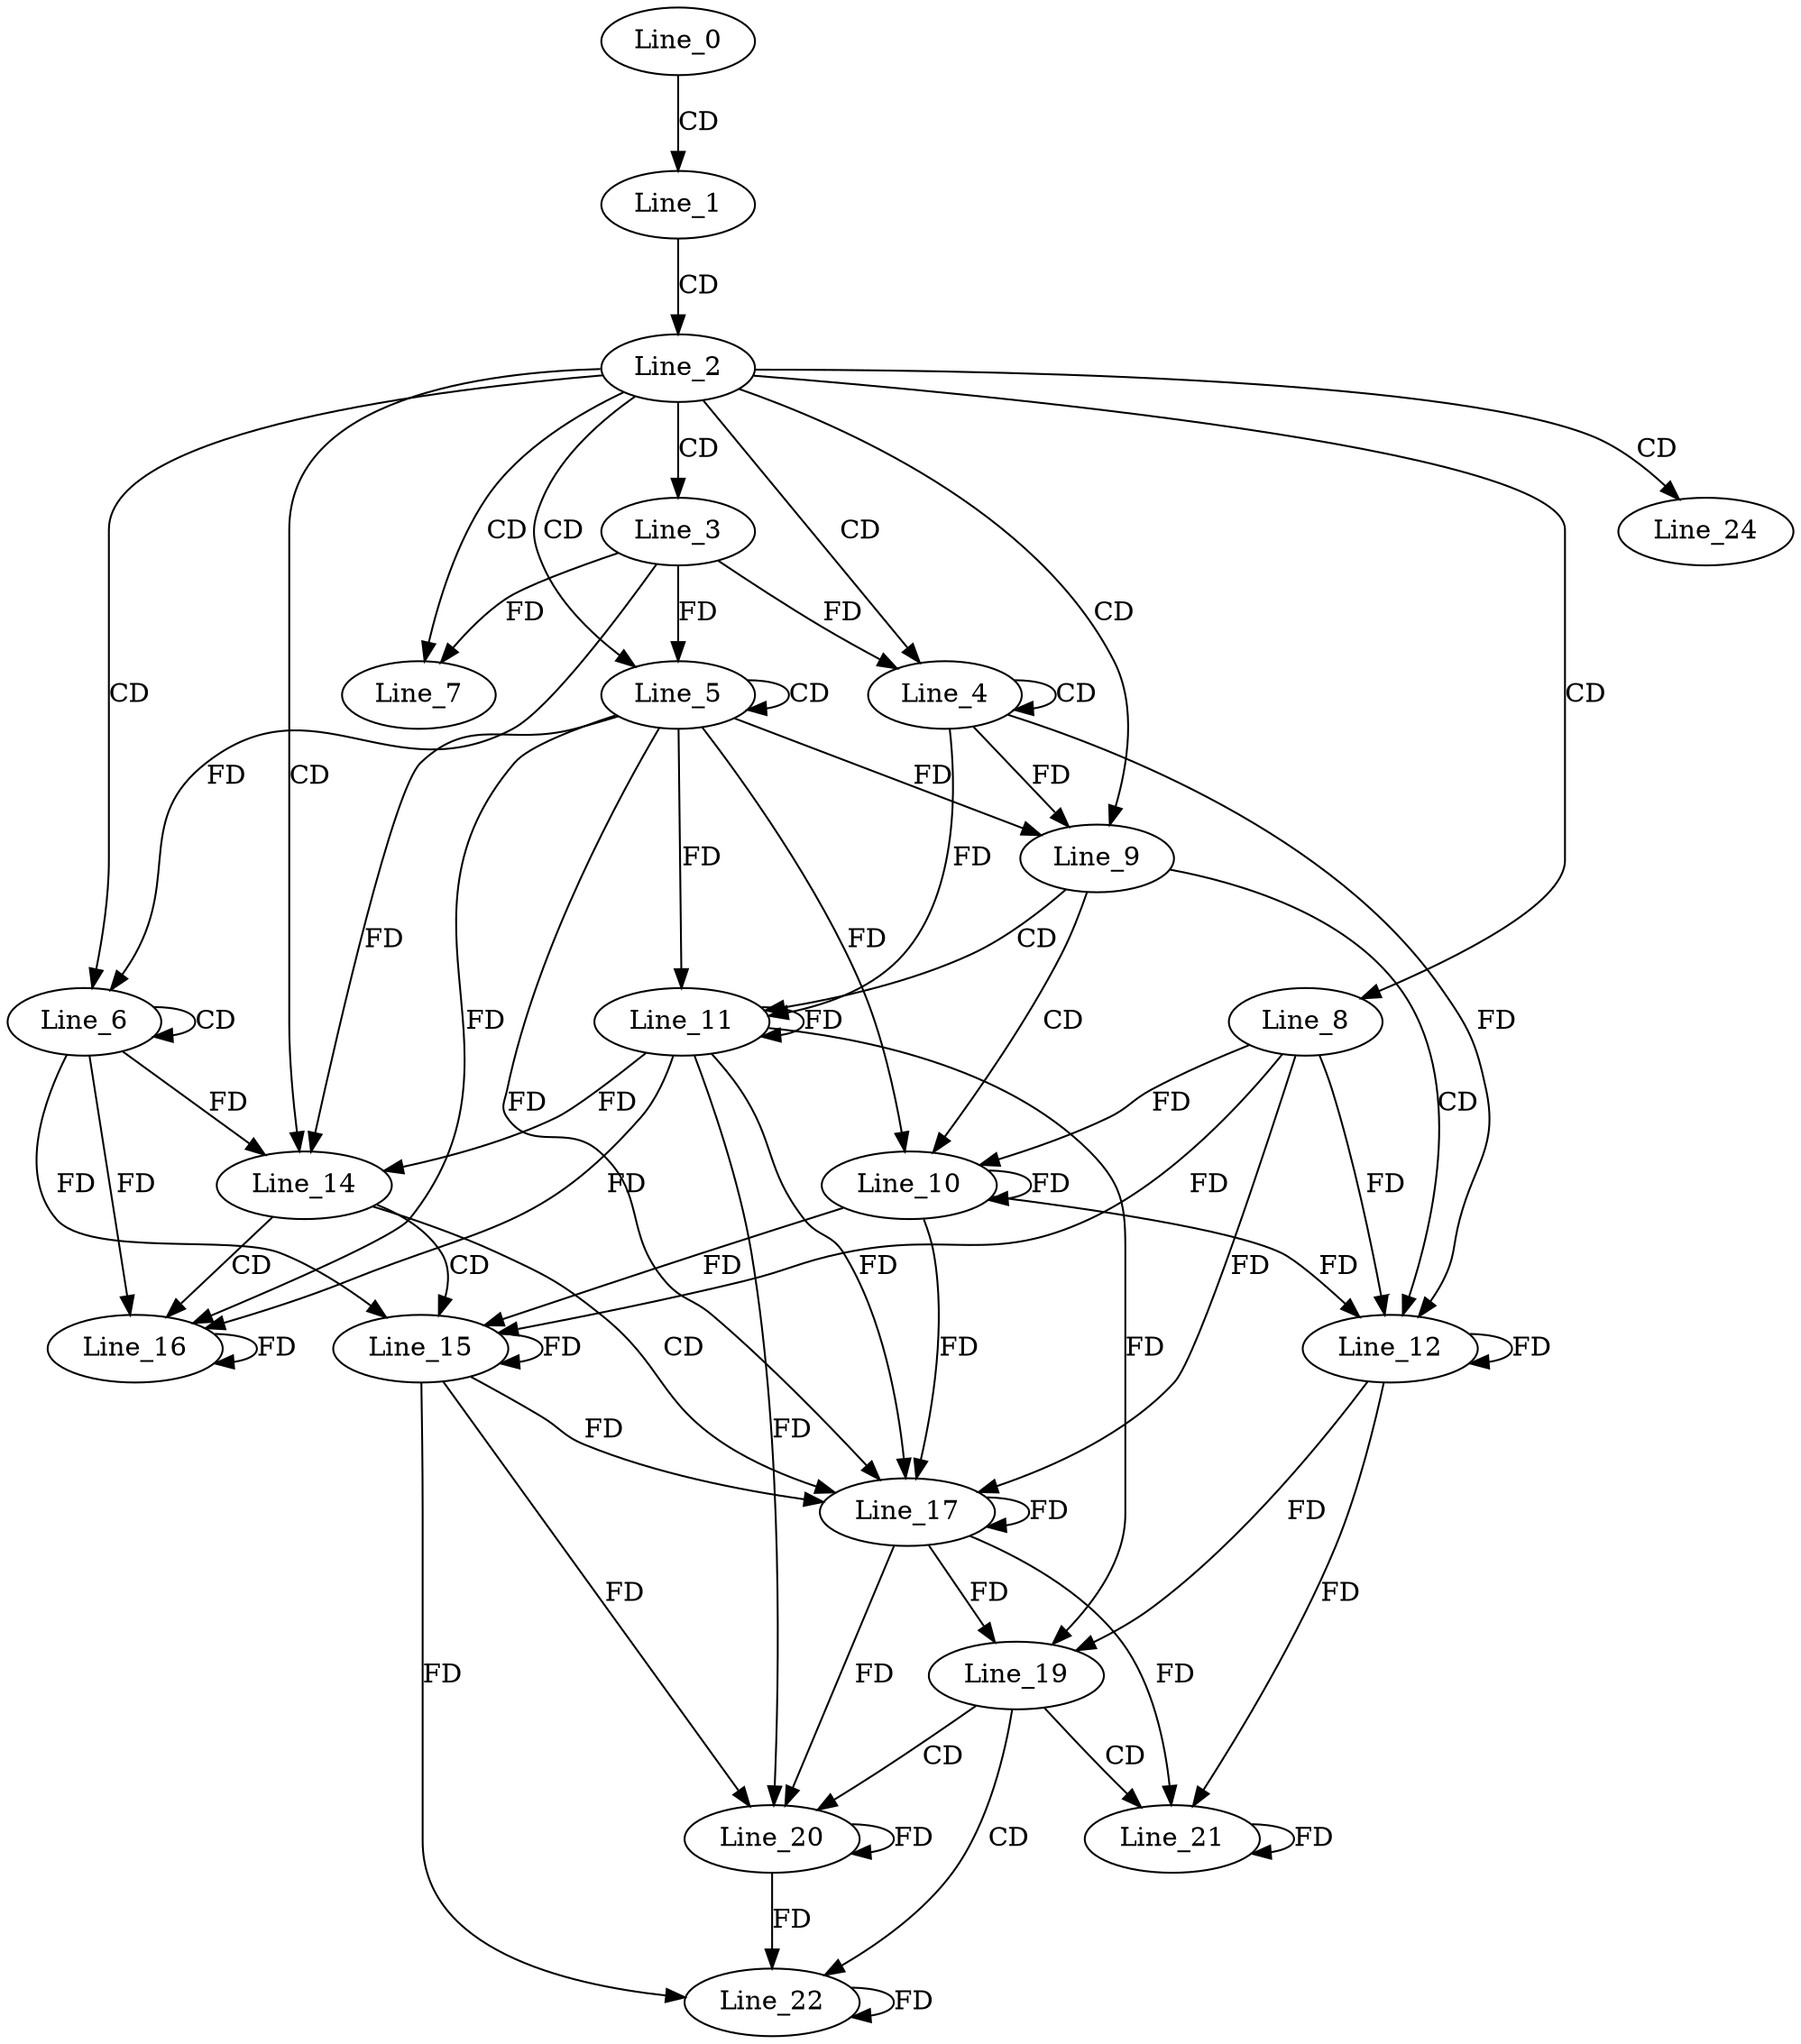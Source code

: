 digraph G {
  Line_0;
  Line_1;
  Line_2;
  Line_3;
  Line_4;
  Line_4;
  Line_5;
  Line_5;
  Line_6;
  Line_6;
  Line_7;
  Line_8;
  Line_9;
  Line_10;
  Line_11;
  Line_12;
  Line_14;
  Line_15;
  Line_16;
  Line_17;
  Line_19;
  Line_20;
  Line_21;
  Line_22;
  Line_24;
  Line_0 -> Line_1 [ label="CD" ];
  Line_1 -> Line_2 [ label="CD" ];
  Line_2 -> Line_3 [ label="CD" ];
  Line_2 -> Line_4 [ label="CD" ];
  Line_4 -> Line_4 [ label="CD" ];
  Line_3 -> Line_4 [ label="FD" ];
  Line_2 -> Line_5 [ label="CD" ];
  Line_5 -> Line_5 [ label="CD" ];
  Line_3 -> Line_5 [ label="FD" ];
  Line_2 -> Line_6 [ label="CD" ];
  Line_6 -> Line_6 [ label="CD" ];
  Line_3 -> Line_6 [ label="FD" ];
  Line_2 -> Line_7 [ label="CD" ];
  Line_3 -> Line_7 [ label="FD" ];
  Line_2 -> Line_8 [ label="CD" ];
  Line_2 -> Line_9 [ label="CD" ];
  Line_5 -> Line_9 [ label="FD" ];
  Line_4 -> Line_9 [ label="FD" ];
  Line_9 -> Line_10 [ label="CD" ];
  Line_8 -> Line_10 [ label="FD" ];
  Line_10 -> Line_10 [ label="FD" ];
  Line_5 -> Line_10 [ label="FD" ];
  Line_9 -> Line_11 [ label="CD" ];
  Line_5 -> Line_11 [ label="FD" ];
  Line_11 -> Line_11 [ label="FD" ];
  Line_4 -> Line_11 [ label="FD" ];
  Line_9 -> Line_12 [ label="CD" ];
  Line_4 -> Line_12 [ label="FD" ];
  Line_12 -> Line_12 [ label="FD" ];
  Line_8 -> Line_12 [ label="FD" ];
  Line_10 -> Line_12 [ label="FD" ];
  Line_2 -> Line_14 [ label="CD" ];
  Line_6 -> Line_14 [ label="FD" ];
  Line_5 -> Line_14 [ label="FD" ];
  Line_11 -> Line_14 [ label="FD" ];
  Line_14 -> Line_15 [ label="CD" ];
  Line_8 -> Line_15 [ label="FD" ];
  Line_10 -> Line_15 [ label="FD" ];
  Line_15 -> Line_15 [ label="FD" ];
  Line_6 -> Line_15 [ label="FD" ];
  Line_14 -> Line_16 [ label="CD" ];
  Line_6 -> Line_16 [ label="FD" ];
  Line_16 -> Line_16 [ label="FD" ];
  Line_5 -> Line_16 [ label="FD" ];
  Line_11 -> Line_16 [ label="FD" ];
  Line_14 -> Line_17 [ label="CD" ];
  Line_5 -> Line_17 [ label="FD" ];
  Line_11 -> Line_17 [ label="FD" ];
  Line_17 -> Line_17 [ label="FD" ];
  Line_8 -> Line_17 [ label="FD" ];
  Line_10 -> Line_17 [ label="FD" ];
  Line_15 -> Line_17 [ label="FD" ];
  Line_11 -> Line_19 [ label="FD" ];
  Line_17 -> Line_19 [ label="FD" ];
  Line_12 -> Line_19 [ label="FD" ];
  Line_19 -> Line_20 [ label="CD" ];
  Line_15 -> Line_20 [ label="FD" ];
  Line_20 -> Line_20 [ label="FD" ];
  Line_11 -> Line_20 [ label="FD" ];
  Line_17 -> Line_20 [ label="FD" ];
  Line_19 -> Line_21 [ label="CD" ];
  Line_17 -> Line_21 [ label="FD" ];
  Line_21 -> Line_21 [ label="FD" ];
  Line_12 -> Line_21 [ label="FD" ];
  Line_19 -> Line_22 [ label="CD" ];
  Line_22 -> Line_22 [ label="FD" ];
  Line_15 -> Line_22 [ label="FD" ];
  Line_20 -> Line_22 [ label="FD" ];
  Line_2 -> Line_24 [ label="CD" ];
}
